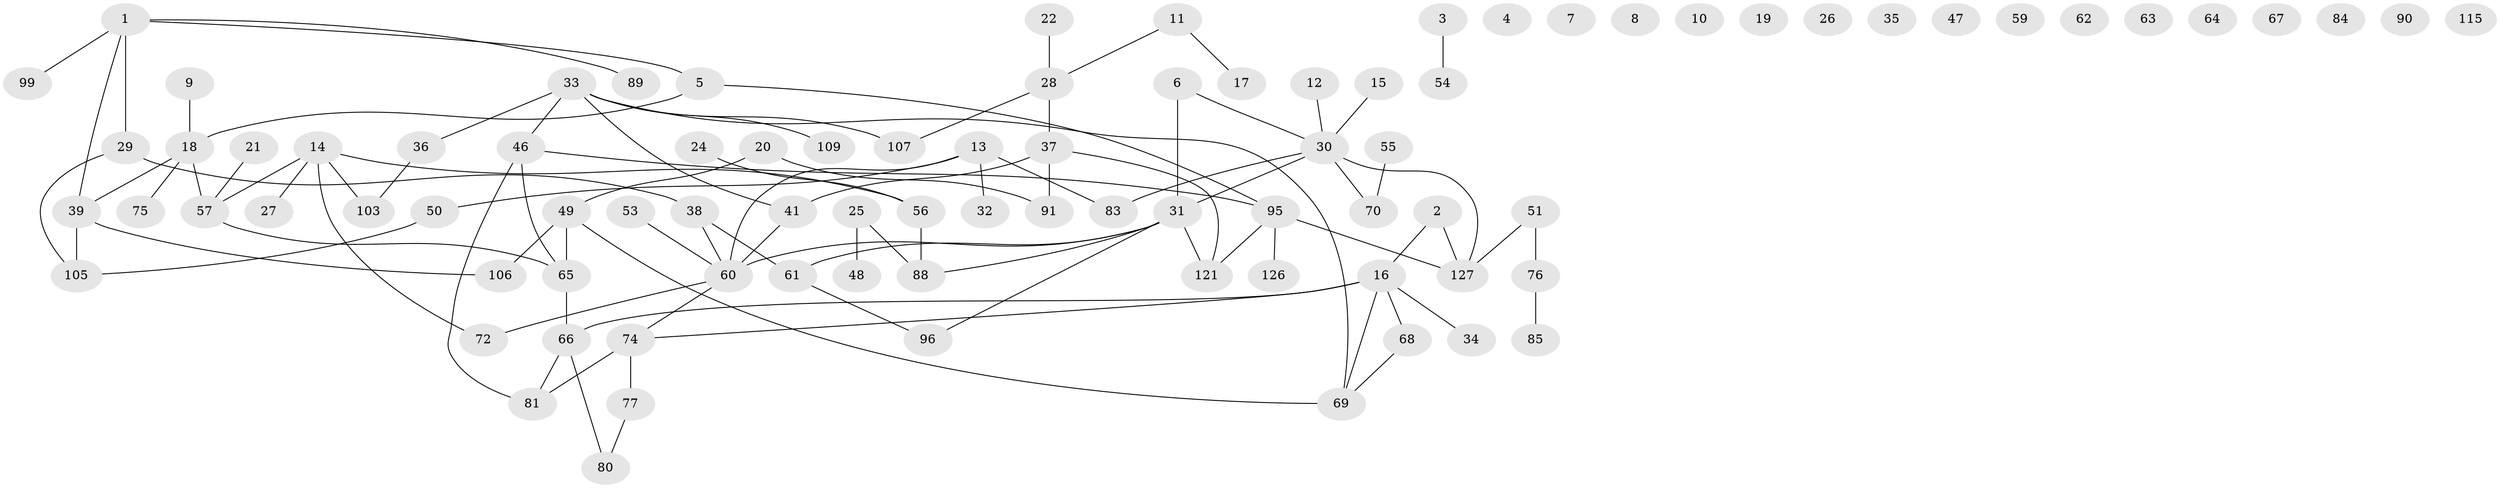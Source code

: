 // Generated by graph-tools (version 1.1) at 2025/23/03/03/25 07:23:27]
// undirected, 88 vertices, 96 edges
graph export_dot {
graph [start="1"]
  node [color=gray90,style=filled];
  1 [super="+23"];
  2 [super="+79"];
  3;
  4;
  5;
  6;
  7;
  8;
  9;
  10;
  11 [super="+73"];
  12;
  13;
  14 [super="+45"];
  15 [super="+117"];
  16 [super="+111"];
  17;
  18 [super="+42"];
  19;
  20;
  21;
  22 [super="+114"];
  24;
  25 [super="+87"];
  26;
  27;
  28 [super="+78"];
  29 [super="+108"];
  30 [super="+44"];
  31 [super="+102"];
  32 [super="+58"];
  33 [super="+40"];
  34;
  35;
  36;
  37 [super="+71"];
  38 [super="+43"];
  39 [super="+86"];
  41 [super="+116"];
  46 [super="+120"];
  47;
  48;
  49 [super="+52"];
  50 [super="+101"];
  51 [super="+124"];
  53;
  54;
  55;
  56 [super="+98"];
  57 [super="+93"];
  59;
  60 [super="+113"];
  61;
  62 [super="+125"];
  63;
  64;
  65 [super="+100"];
  66 [super="+94"];
  67;
  68;
  69 [super="+122"];
  70;
  72;
  74;
  75 [super="+104"];
  76;
  77 [super="+97"];
  80 [super="+82"];
  81 [super="+92"];
  83;
  84;
  85;
  88;
  89;
  90 [super="+112"];
  91;
  95 [super="+118"];
  96;
  99;
  103;
  105 [super="+119"];
  106 [super="+110"];
  107;
  109;
  115;
  121 [super="+123"];
  126;
  127;
  1 -- 39;
  1 -- 89;
  1 -- 99;
  1 -- 5;
  1 -- 29;
  2 -- 16;
  2 -- 127;
  3 -- 54;
  5 -- 18;
  5 -- 95;
  6 -- 30;
  6 -- 31;
  9 -- 18;
  11 -- 17;
  11 -- 28;
  12 -- 30;
  13 -- 32;
  13 -- 60;
  13 -- 83;
  13 -- 50;
  14 -- 27;
  14 -- 57;
  14 -- 72;
  14 -- 56;
  14 -- 103;
  15 -- 30;
  16 -- 34;
  16 -- 66;
  16 -- 74;
  16 -- 68;
  16 -- 69;
  18 -- 39;
  18 -- 75;
  18 -- 57;
  20 -- 49;
  20 -- 91;
  21 -- 57;
  22 -- 28;
  24 -- 56;
  25 -- 48;
  25 -- 88;
  28 -- 37;
  28 -- 107;
  29 -- 38;
  29 -- 105;
  30 -- 83;
  30 -- 70;
  30 -- 127;
  30 -- 31;
  31 -- 61;
  31 -- 88;
  31 -- 96;
  31 -- 60;
  31 -- 121;
  33 -- 109;
  33 -- 107;
  33 -- 36;
  33 -- 46;
  33 -- 69;
  33 -- 41;
  36 -- 103;
  37 -- 41;
  37 -- 121;
  37 -- 91;
  38 -- 60;
  38 -- 61;
  39 -- 105;
  39 -- 106;
  41 -- 60;
  46 -- 65;
  46 -- 81;
  46 -- 95;
  49 -- 69;
  49 -- 65;
  49 -- 106;
  50 -- 105;
  51 -- 76;
  51 -- 127;
  53 -- 60;
  55 -- 70;
  56 -- 88;
  57 -- 65;
  60 -- 72;
  60 -- 74;
  61 -- 96;
  65 -- 66;
  66 -- 80;
  66 -- 81;
  68 -- 69;
  74 -- 77;
  74 -- 81;
  76 -- 85;
  77 -- 80;
  95 -- 121;
  95 -- 127;
  95 -- 126;
}

